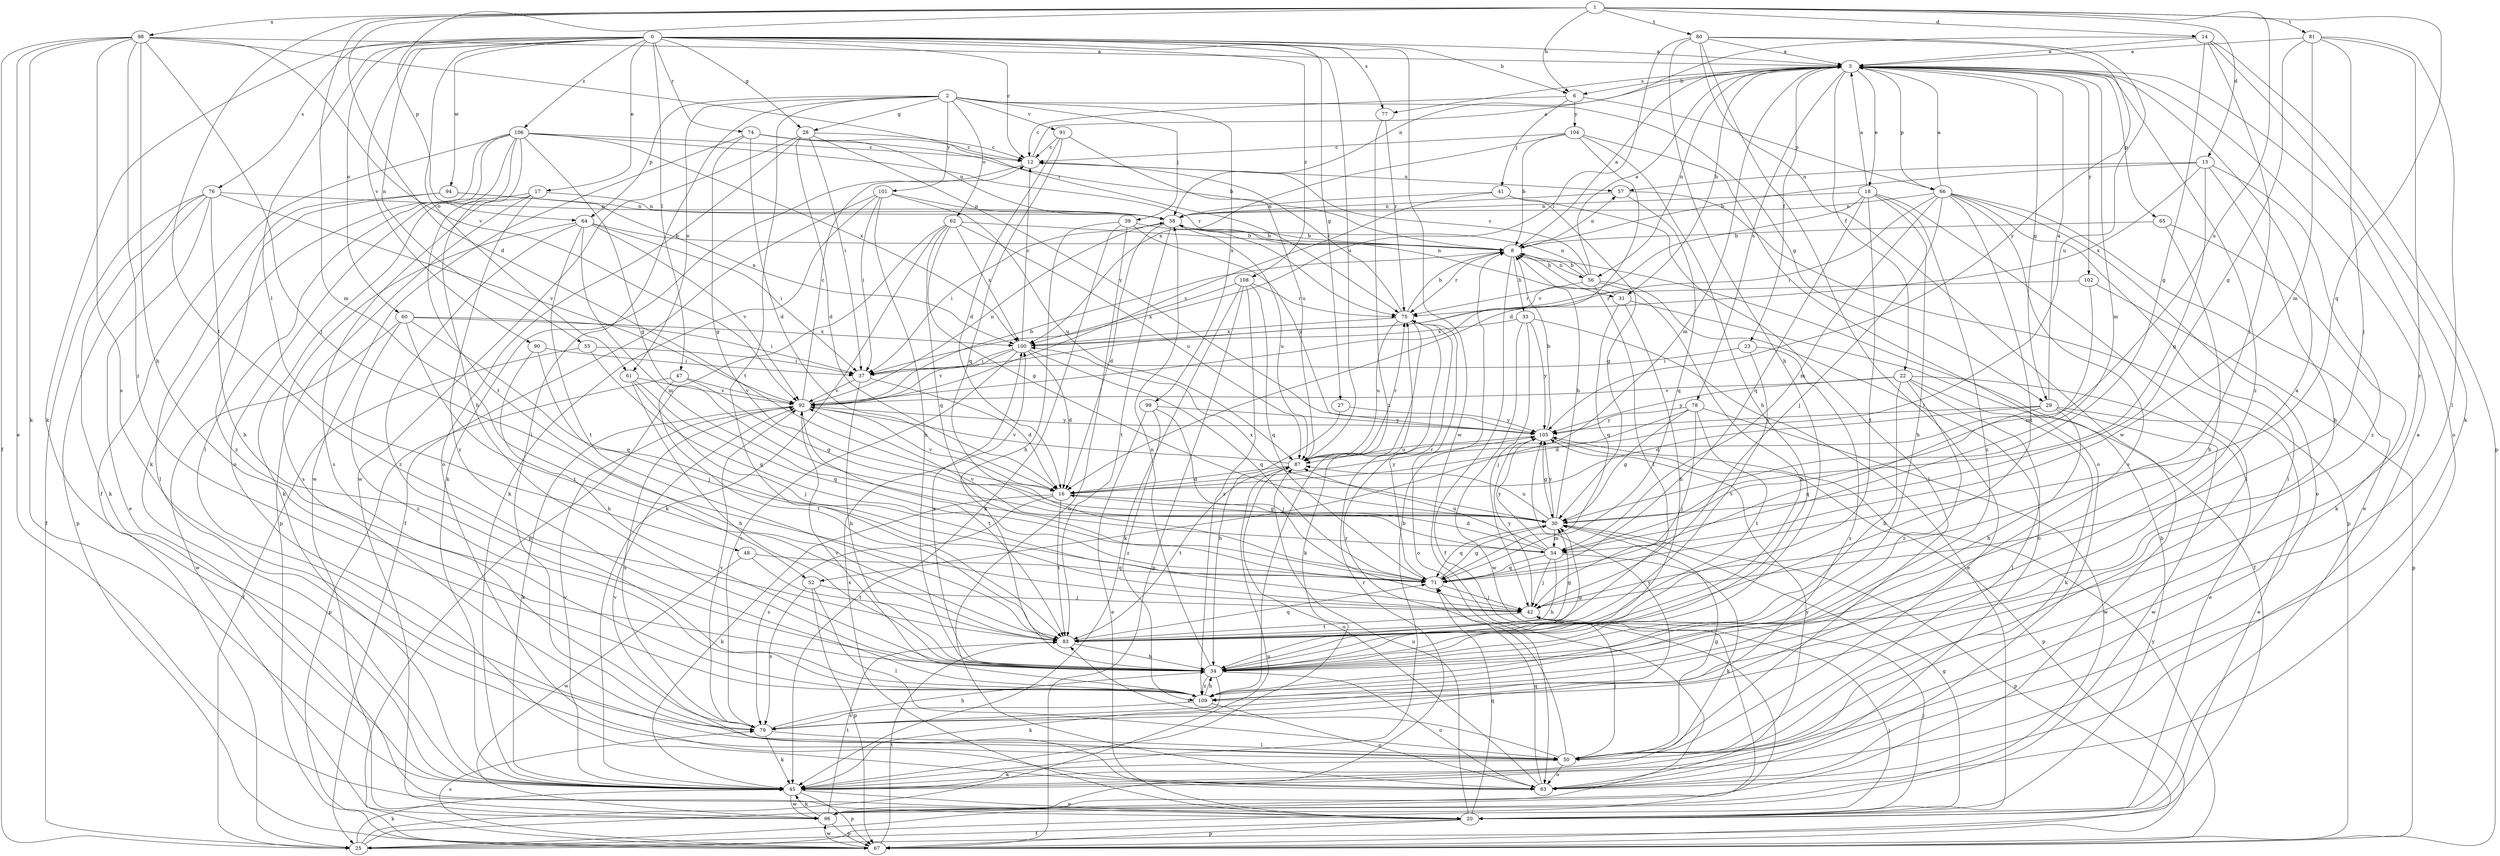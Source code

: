 strict digraph  {
0;
1;
2;
3;
6;
8;
12;
13;
14;
16;
17;
18;
20;
22;
23;
25;
27;
28;
29;
30;
31;
33;
34;
37;
39;
41;
42;
45;
47;
48;
50;
52;
54;
55;
56;
57;
58;
60;
61;
62;
63;
64;
65;
66;
67;
71;
74;
75;
76;
77;
78;
79;
80;
81;
83;
87;
90;
91;
92;
94;
96;
98;
99;
100;
101;
102;
104;
105;
106;
108;
109;
0 -> 3  [label=a];
0 -> 6  [label=b];
0 -> 12  [label=c];
0 -> 17  [label=e];
0 -> 27  [label=g];
0 -> 28  [label=g];
0 -> 45  [label=k];
0 -> 47  [label=l];
0 -> 48  [label=l];
0 -> 55  [label=n];
0 -> 60  [label=o];
0 -> 61  [label=o];
0 -> 74  [label=r];
0 -> 76  [label=s];
0 -> 77  [label=s];
0 -> 87  [label=u];
0 -> 90  [label=v];
0 -> 94  [label=w];
0 -> 96  [label=w];
0 -> 106  [label=z];
0 -> 108  [label=z];
1 -> 6  [label=b];
1 -> 13  [label=d];
1 -> 14  [label=d];
1 -> 16  [label=d];
1 -> 52  [label=m];
1 -> 64  [label=p];
1 -> 71  [label=q];
1 -> 80  [label=t];
1 -> 81  [label=t];
1 -> 83  [label=t];
1 -> 87  [label=u];
1 -> 98  [label=x];
2 -> 28  [label=g];
2 -> 29  [label=g];
2 -> 39  [label=j];
2 -> 50  [label=l];
2 -> 61  [label=o];
2 -> 62  [label=o];
2 -> 64  [label=p];
2 -> 83  [label=t];
2 -> 91  [label=v];
2 -> 99  [label=x];
2 -> 101  [label=y];
3 -> 6  [label=b];
3 -> 18  [label=e];
3 -> 22  [label=f];
3 -> 23  [label=f];
3 -> 29  [label=g];
3 -> 31  [label=h];
3 -> 52  [label=m];
3 -> 54  [label=m];
3 -> 56  [label=n];
3 -> 63  [label=o];
3 -> 65  [label=p];
3 -> 66  [label=p];
3 -> 77  [label=s];
3 -> 78  [label=s];
3 -> 102  [label=y];
3 -> 109  [label=z];
6 -> 12  [label=c];
6 -> 41  [label=j];
6 -> 66  [label=p];
6 -> 104  [label=y];
8 -> 3  [label=a];
8 -> 25  [label=f];
8 -> 31  [label=h];
8 -> 33  [label=h];
8 -> 56  [label=n];
8 -> 57  [label=n];
8 -> 75  [label=r];
12 -> 3  [label=a];
12 -> 45  [label=k];
12 -> 57  [label=n];
13 -> 8  [label=b];
13 -> 30  [label=g];
13 -> 34  [label=h];
13 -> 57  [label=n];
13 -> 100  [label=x];
13 -> 109  [label=z];
14 -> 3  [label=a];
14 -> 30  [label=g];
14 -> 42  [label=j];
14 -> 45  [label=k];
14 -> 58  [label=n];
14 -> 67  [label=p];
16 -> 30  [label=g];
16 -> 45  [label=k];
16 -> 79  [label=s];
16 -> 83  [label=t];
16 -> 92  [label=v];
16 -> 105  [label=y];
17 -> 45  [label=k];
17 -> 58  [label=n];
17 -> 67  [label=p];
17 -> 79  [label=s];
17 -> 109  [label=z];
18 -> 3  [label=a];
18 -> 34  [label=h];
18 -> 50  [label=l];
18 -> 58  [label=n];
18 -> 71  [label=q];
18 -> 83  [label=t];
18 -> 92  [label=v];
18 -> 109  [label=z];
20 -> 8  [label=b];
20 -> 25  [label=f];
20 -> 30  [label=g];
20 -> 42  [label=j];
20 -> 67  [label=p];
20 -> 71  [label=q];
20 -> 87  [label=u];
20 -> 100  [label=x];
22 -> 20  [label=e];
22 -> 34  [label=h];
22 -> 45  [label=k];
22 -> 50  [label=l];
22 -> 92  [label=v];
22 -> 105  [label=y];
22 -> 109  [label=z];
23 -> 37  [label=i];
23 -> 79  [label=s];
23 -> 83  [label=t];
25 -> 42  [label=j];
25 -> 45  [label=k];
25 -> 75  [label=r];
25 -> 87  [label=u];
27 -> 34  [label=h];
27 -> 105  [label=y];
28 -> 12  [label=c];
28 -> 16  [label=d];
28 -> 37  [label=i];
28 -> 63  [label=o];
28 -> 96  [label=w];
28 -> 105  [label=y];
29 -> 3  [label=a];
29 -> 16  [label=d];
29 -> 20  [label=e];
29 -> 34  [label=h];
29 -> 71  [label=q];
29 -> 96  [label=w];
29 -> 105  [label=y];
30 -> 8  [label=b];
30 -> 54  [label=m];
30 -> 67  [label=p];
30 -> 71  [label=q];
30 -> 87  [label=u];
30 -> 100  [label=x];
30 -> 105  [label=y];
31 -> 25  [label=f];
31 -> 34  [label=h];
31 -> 58  [label=n];
31 -> 71  [label=q];
33 -> 20  [label=e];
33 -> 42  [label=j];
33 -> 96  [label=w];
33 -> 100  [label=x];
33 -> 105  [label=y];
34 -> 30  [label=g];
34 -> 45  [label=k];
34 -> 58  [label=n];
34 -> 63  [label=o];
34 -> 100  [label=x];
34 -> 109  [label=z];
37 -> 16  [label=d];
37 -> 34  [label=h];
37 -> 92  [label=v];
39 -> 8  [label=b];
39 -> 34  [label=h];
39 -> 45  [label=k];
39 -> 63  [label=o];
39 -> 105  [label=y];
41 -> 30  [label=g];
41 -> 50  [label=l];
41 -> 58  [label=n];
41 -> 92  [label=v];
42 -> 83  [label=t];
42 -> 105  [label=y];
45 -> 8  [label=b];
45 -> 20  [label=e];
45 -> 67  [label=p];
45 -> 92  [label=v];
45 -> 96  [label=w];
47 -> 30  [label=g];
47 -> 67  [label=p];
47 -> 83  [label=t];
47 -> 92  [label=v];
48 -> 71  [label=q];
48 -> 83  [label=t];
48 -> 96  [label=w];
50 -> 30  [label=g];
50 -> 42  [label=j];
50 -> 45  [label=k];
50 -> 63  [label=o];
50 -> 75  [label=r];
50 -> 83  [label=t];
52 -> 42  [label=j];
52 -> 50  [label=l];
52 -> 67  [label=p];
52 -> 79  [label=s];
54 -> 16  [label=d];
54 -> 34  [label=h];
54 -> 42  [label=j];
54 -> 45  [label=k];
54 -> 71  [label=q];
54 -> 87  [label=u];
54 -> 92  [label=v];
54 -> 105  [label=y];
55 -> 25  [label=f];
55 -> 37  [label=i];
55 -> 71  [label=q];
56 -> 3  [label=a];
56 -> 8  [label=b];
56 -> 12  [label=c];
56 -> 34  [label=h];
56 -> 58  [label=n];
56 -> 63  [label=o];
56 -> 75  [label=r];
56 -> 83  [label=t];
57 -> 58  [label=n];
57 -> 67  [label=p];
57 -> 71  [label=q];
58 -> 8  [label=b];
58 -> 16  [label=d];
58 -> 37  [label=i];
58 -> 83  [label=t];
58 -> 87  [label=u];
60 -> 37  [label=i];
60 -> 71  [label=q];
60 -> 83  [label=t];
60 -> 96  [label=w];
60 -> 100  [label=x];
60 -> 109  [label=z];
61 -> 34  [label=h];
61 -> 42  [label=j];
61 -> 71  [label=q];
61 -> 92  [label=v];
62 -> 8  [label=b];
62 -> 30  [label=g];
62 -> 45  [label=k];
62 -> 67  [label=p];
62 -> 71  [label=q];
62 -> 87  [label=u];
62 -> 100  [label=x];
63 -> 3  [label=a];
63 -> 71  [label=q];
63 -> 87  [label=u];
63 -> 92  [label=v];
63 -> 105  [label=y];
64 -> 8  [label=b];
64 -> 37  [label=i];
64 -> 54  [label=m];
64 -> 79  [label=s];
64 -> 83  [label=t];
64 -> 92  [label=v];
64 -> 109  [label=z];
65 -> 8  [label=b];
65 -> 34  [label=h];
65 -> 45  [label=k];
66 -> 3  [label=a];
66 -> 20  [label=e];
66 -> 37  [label=i];
66 -> 42  [label=j];
66 -> 50  [label=l];
66 -> 54  [label=m];
66 -> 58  [label=n];
66 -> 63  [label=o];
66 -> 79  [label=s];
66 -> 83  [label=t];
67 -> 79  [label=s];
67 -> 83  [label=t];
67 -> 96  [label=w];
67 -> 105  [label=y];
71 -> 30  [label=g];
71 -> 42  [label=j];
71 -> 75  [label=r];
74 -> 8  [label=b];
74 -> 12  [label=c];
74 -> 16  [label=d];
74 -> 30  [label=g];
74 -> 58  [label=n];
74 -> 96  [label=w];
75 -> 8  [label=b];
75 -> 12  [label=c];
75 -> 45  [label=k];
75 -> 63  [label=o];
75 -> 87  [label=u];
75 -> 100  [label=x];
76 -> 20  [label=e];
76 -> 25  [label=f];
76 -> 34  [label=h];
76 -> 45  [label=k];
76 -> 58  [label=n];
76 -> 67  [label=p];
76 -> 92  [label=v];
77 -> 75  [label=r];
77 -> 109  [label=z];
78 -> 16  [label=d];
78 -> 30  [label=g];
78 -> 42  [label=j];
78 -> 83  [label=t];
78 -> 96  [label=w];
78 -> 105  [label=y];
79 -> 34  [label=h];
79 -> 45  [label=k];
79 -> 50  [label=l];
79 -> 92  [label=v];
79 -> 105  [label=y];
80 -> 3  [label=a];
80 -> 34  [label=h];
80 -> 37  [label=i];
80 -> 50  [label=l];
80 -> 87  [label=u];
80 -> 96  [label=w];
80 -> 105  [label=y];
81 -> 3  [label=a];
81 -> 30  [label=g];
81 -> 42  [label=j];
81 -> 50  [label=l];
81 -> 54  [label=m];
81 -> 109  [label=z];
83 -> 30  [label=g];
83 -> 34  [label=h];
83 -> 71  [label=q];
87 -> 16  [label=d];
87 -> 75  [label=r];
87 -> 83  [label=t];
87 -> 92  [label=v];
90 -> 34  [label=h];
90 -> 37  [label=i];
90 -> 42  [label=j];
91 -> 12  [label=c];
91 -> 16  [label=d];
91 -> 71  [label=q];
91 -> 87  [label=u];
92 -> 8  [label=b];
92 -> 12  [label=c];
92 -> 45  [label=k];
92 -> 58  [label=n];
92 -> 79  [label=s];
92 -> 83  [label=t];
92 -> 105  [label=y];
94 -> 50  [label=l];
94 -> 58  [label=n];
94 -> 100  [label=x];
94 -> 109  [label=z];
96 -> 45  [label=k];
96 -> 67  [label=p];
96 -> 83  [label=t];
98 -> 3  [label=a];
98 -> 20  [label=e];
98 -> 25  [label=f];
98 -> 34  [label=h];
98 -> 42  [label=j];
98 -> 45  [label=k];
98 -> 75  [label=r];
98 -> 79  [label=s];
98 -> 92  [label=v];
98 -> 109  [label=z];
99 -> 20  [label=e];
99 -> 42  [label=j];
99 -> 105  [label=y];
99 -> 109  [label=z];
100 -> 12  [label=c];
100 -> 16  [label=d];
100 -> 37  [label=i];
100 -> 71  [label=q];
100 -> 79  [label=s];
100 -> 92  [label=v];
101 -> 25  [label=f];
101 -> 34  [label=h];
101 -> 37  [label=i];
101 -> 45  [label=k];
101 -> 58  [label=n];
101 -> 87  [label=u];
102 -> 54  [label=m];
102 -> 67  [label=p];
102 -> 75  [label=r];
104 -> 8  [label=b];
104 -> 12  [label=c];
104 -> 16  [label=d];
104 -> 34  [label=h];
104 -> 63  [label=o];
104 -> 100  [label=x];
105 -> 8  [label=b];
105 -> 30  [label=g];
105 -> 67  [label=p];
105 -> 87  [label=u];
106 -> 12  [label=c];
106 -> 25  [label=f];
106 -> 30  [label=g];
106 -> 34  [label=h];
106 -> 45  [label=k];
106 -> 50  [label=l];
106 -> 63  [label=o];
106 -> 75  [label=r];
106 -> 83  [label=t];
106 -> 100  [label=x];
108 -> 45  [label=k];
108 -> 67  [label=p];
108 -> 71  [label=q];
108 -> 75  [label=r];
108 -> 100  [label=x];
108 -> 109  [label=z];
109 -> 3  [label=a];
109 -> 34  [label=h];
109 -> 63  [label=o];
109 -> 79  [label=s];
109 -> 92  [label=v];
}
